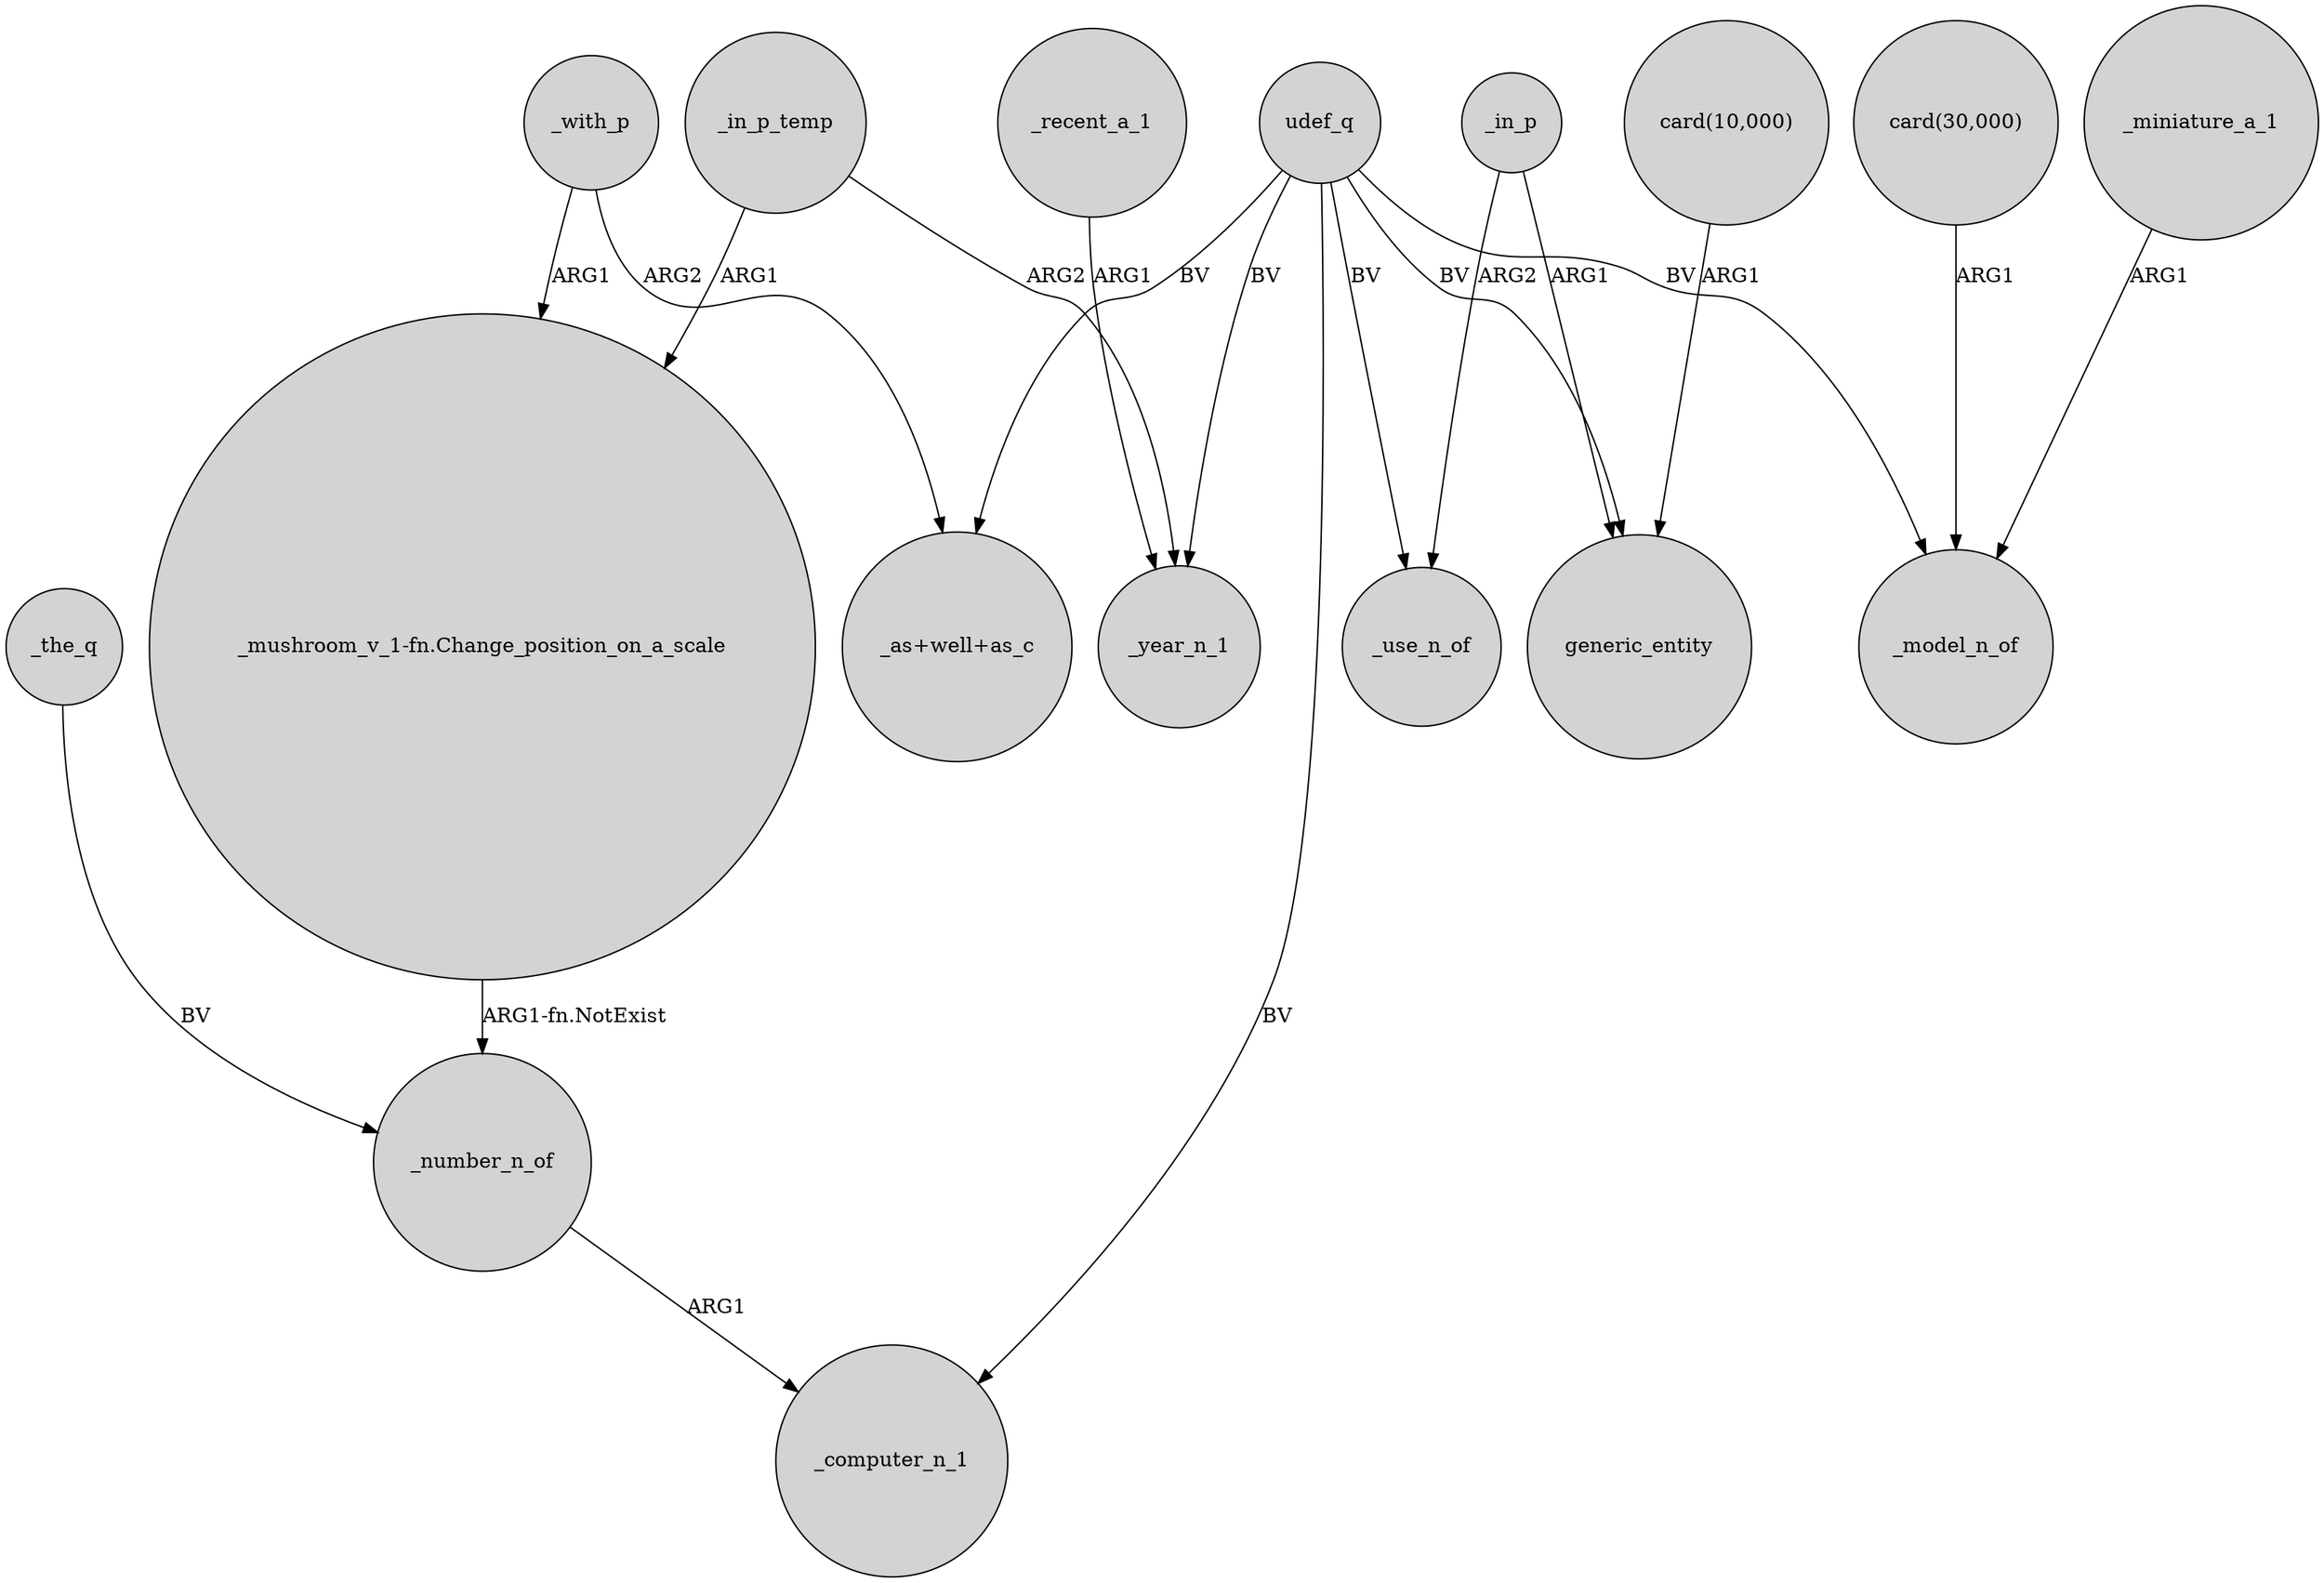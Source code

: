 digraph {
	node [shape=circle style=filled]
	udef_q -> "_as+well+as_c" [label=BV]
	udef_q -> generic_entity [label=BV]
	"card(30,000)" -> _model_n_of [label=ARG1]
	udef_q -> _use_n_of [label=BV]
	"card(10,000)" -> generic_entity [label=ARG1]
	_number_n_of -> _computer_n_1 [label=ARG1]
	_the_q -> _number_n_of [label=BV]
	_miniature_a_1 -> _model_n_of [label=ARG1]
	_with_p -> "_as+well+as_c" [label=ARG2]
	_with_p -> "_mushroom_v_1-fn.Change_position_on_a_scale" [label=ARG1]
	udef_q -> _computer_n_1 [label=BV]
	"_mushroom_v_1-fn.Change_position_on_a_scale" -> _number_n_of [label="ARG1-fn.NotExist"]
	_in_p_temp -> "_mushroom_v_1-fn.Change_position_on_a_scale" [label=ARG1]
	_in_p_temp -> _year_n_1 [label=ARG2]
	_recent_a_1 -> _year_n_1 [label=ARG1]
	_in_p -> _use_n_of [label=ARG2]
	udef_q -> _year_n_1 [label=BV]
	udef_q -> _model_n_of [label=BV]
	_in_p -> generic_entity [label=ARG1]
}
